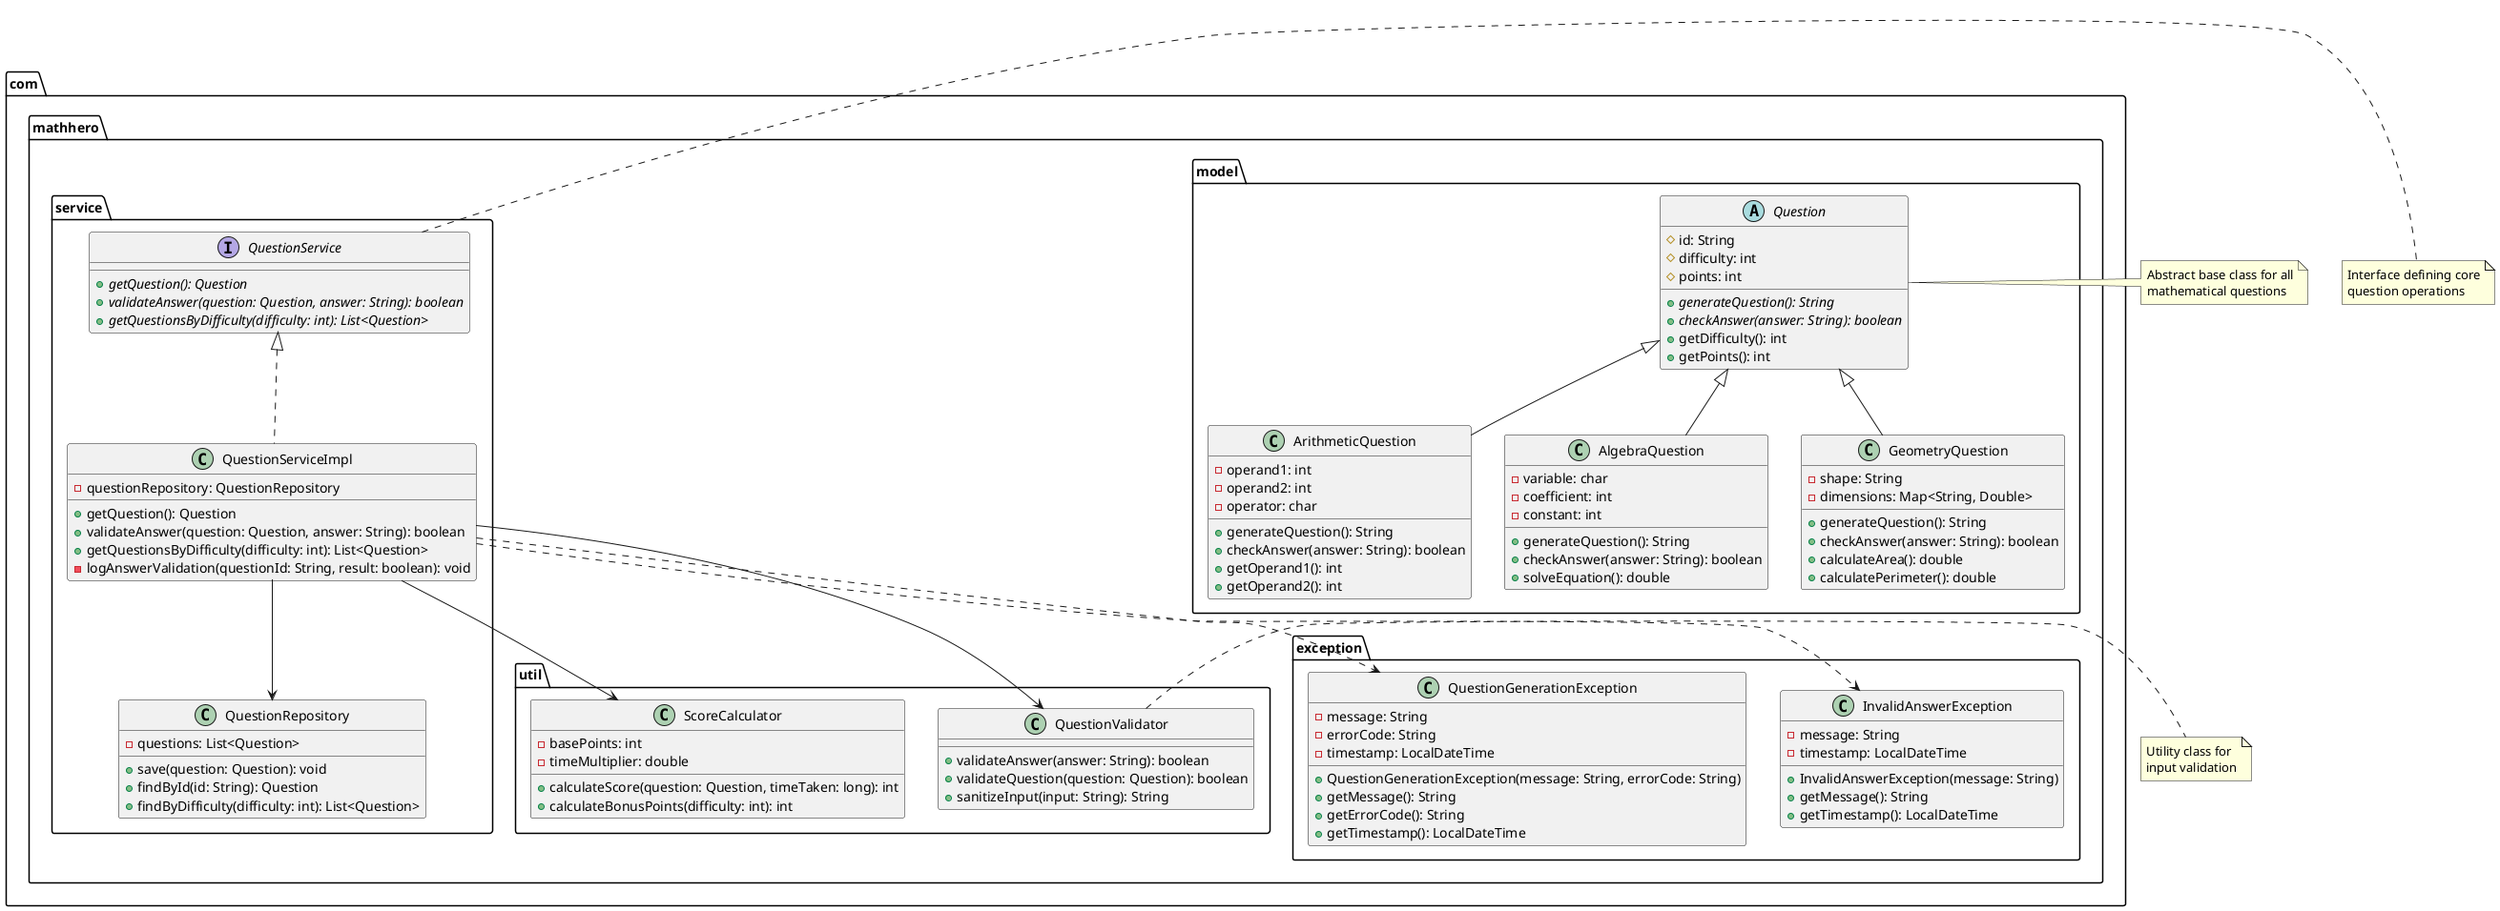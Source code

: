 @startuml

' Package declarations
package "com.mathhero" {
  package "model" {
    abstract class "Question" {
      #id: String
      #difficulty: int
      #points: int
      +{abstract} generateQuestion(): String
      +{abstract} checkAnswer(answer: String): boolean
      +getDifficulty(): int
      +getPoints(): int
    }

    class "ArithmeticQuestion" {
      -operand1: int
      -operand2: int
      -operator: char
      +generateQuestion(): String
      +checkAnswer(answer: String): boolean
      +getOperand1(): int
      +getOperand2(): int
    }

    class "AlgebraQuestion" {
      -variable: char
      -coefficient: int
      -constant: int
      +generateQuestion(): String
      +checkAnswer(answer: String): boolean
      +solveEquation(): double
    }

    class "GeometryQuestion" {
      -shape: String
      -dimensions: Map<String, Double>
      +generateQuestion(): String
      +checkAnswer(answer: String): boolean
      +calculateArea(): double
      +calculatePerimeter(): double
    }
  }

  package "service" {
    interface "QuestionService" {
      +{abstract} getQuestion(): Question
      +{abstract} validateAnswer(question: Question, answer: String): boolean
      +{abstract} getQuestionsByDifficulty(difficulty: int): List<Question>
    }

    class "QuestionServiceImpl" {
      -questionRepository: QuestionRepository
      +getQuestion(): Question
      +validateAnswer(question: Question, answer: String): boolean
      +getQuestionsByDifficulty(difficulty: int): List<Question>
      -logAnswerValidation(questionId: String, result: boolean): void
    }

    class "QuestionRepository" {
      -questions: List<Question>
      +save(question: Question): void
      +findById(id: String): Question
      +findByDifficulty(difficulty: int): List<Question>
    }
  }

  package "exception" {
    class "InvalidAnswerException" {
      -message: String
      -timestamp: LocalDateTime
      +InvalidAnswerException(message: String)
      +getMessage(): String
      +getTimestamp(): LocalDateTime
    }

    class "QuestionGenerationException" {
      -message: String
      -errorCode: String
      -timestamp: LocalDateTime
      +QuestionGenerationException(message: String, errorCode: String)
      +getMessage(): String
      +getErrorCode(): String
      +getTimestamp(): LocalDateTime
    }
  }

  package "util" {
    class "QuestionValidator" {
      +validateAnswer(answer: String): boolean
      +validateQuestion(question: Question): boolean
      +sanitizeInput(input: String): String
    }

    class "ScoreCalculator" {
      -basePoints: int
      -timeMultiplier: double
      +calculateScore(question: Question, timeTaken: long): int
      +calculateBonusPoints(difficulty: int): int
    }
  }
}

' Relationships
Question <|-- ArithmeticQuestion
Question <|-- AlgebraQuestion
Question <|-- GeometryQuestion

QuestionService <|.. QuestionServiceImpl
QuestionServiceImpl --> QuestionRepository
QuestionServiceImpl --> QuestionValidator
QuestionServiceImpl --> ScoreCalculator

QuestionServiceImpl ..> InvalidAnswerException
QuestionServiceImpl ..> QuestionGenerationException

' Notes
note right of Question
  Abstract base class for all
  mathematical questions
end note

note right of QuestionService
  Interface defining core
  question operations
end note

note right of QuestionValidator
  Utility class for
  input validation
end note

@enduml 